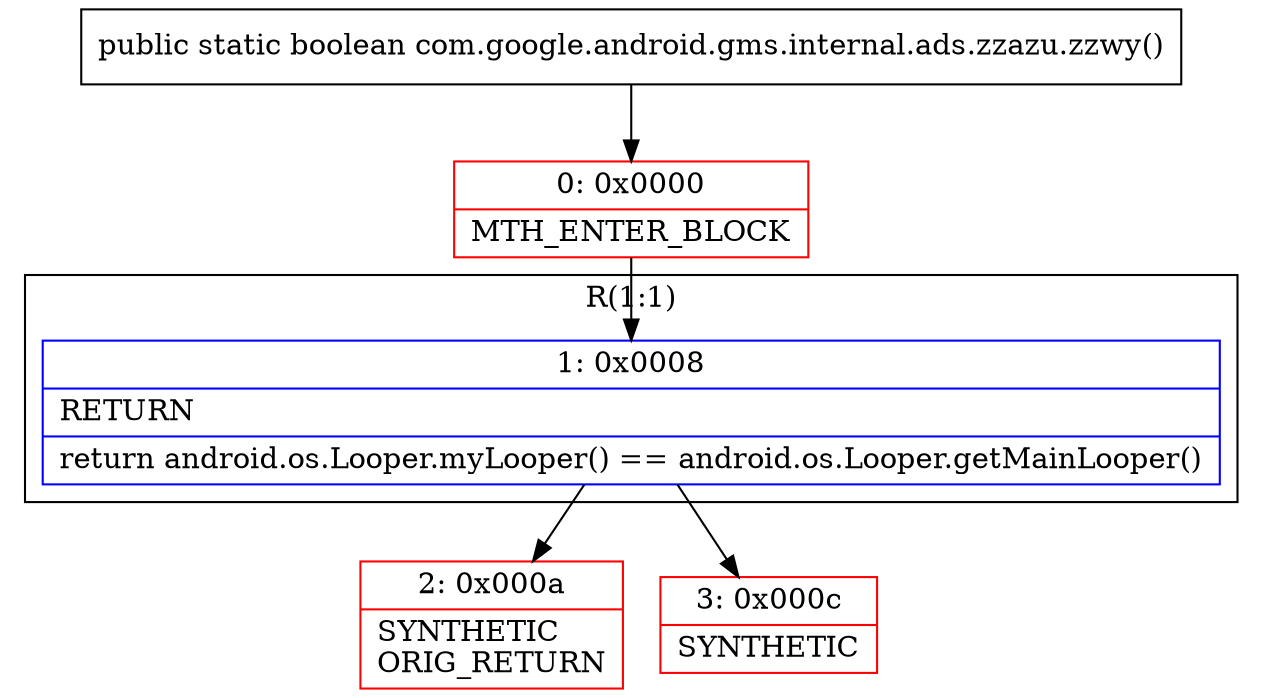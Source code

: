 digraph "CFG forcom.google.android.gms.internal.ads.zzazu.zzwy()Z" {
subgraph cluster_Region_252054355 {
label = "R(1:1)";
node [shape=record,color=blue];
Node_1 [shape=record,label="{1\:\ 0x0008|RETURN\l|return android.os.Looper.myLooper() == android.os.Looper.getMainLooper()\l}"];
}
Node_0 [shape=record,color=red,label="{0\:\ 0x0000|MTH_ENTER_BLOCK\l}"];
Node_2 [shape=record,color=red,label="{2\:\ 0x000a|SYNTHETIC\lORIG_RETURN\l}"];
Node_3 [shape=record,color=red,label="{3\:\ 0x000c|SYNTHETIC\l}"];
MethodNode[shape=record,label="{public static boolean com.google.android.gms.internal.ads.zzazu.zzwy() }"];
MethodNode -> Node_0;
Node_1 -> Node_2;
Node_1 -> Node_3;
Node_0 -> Node_1;
}

